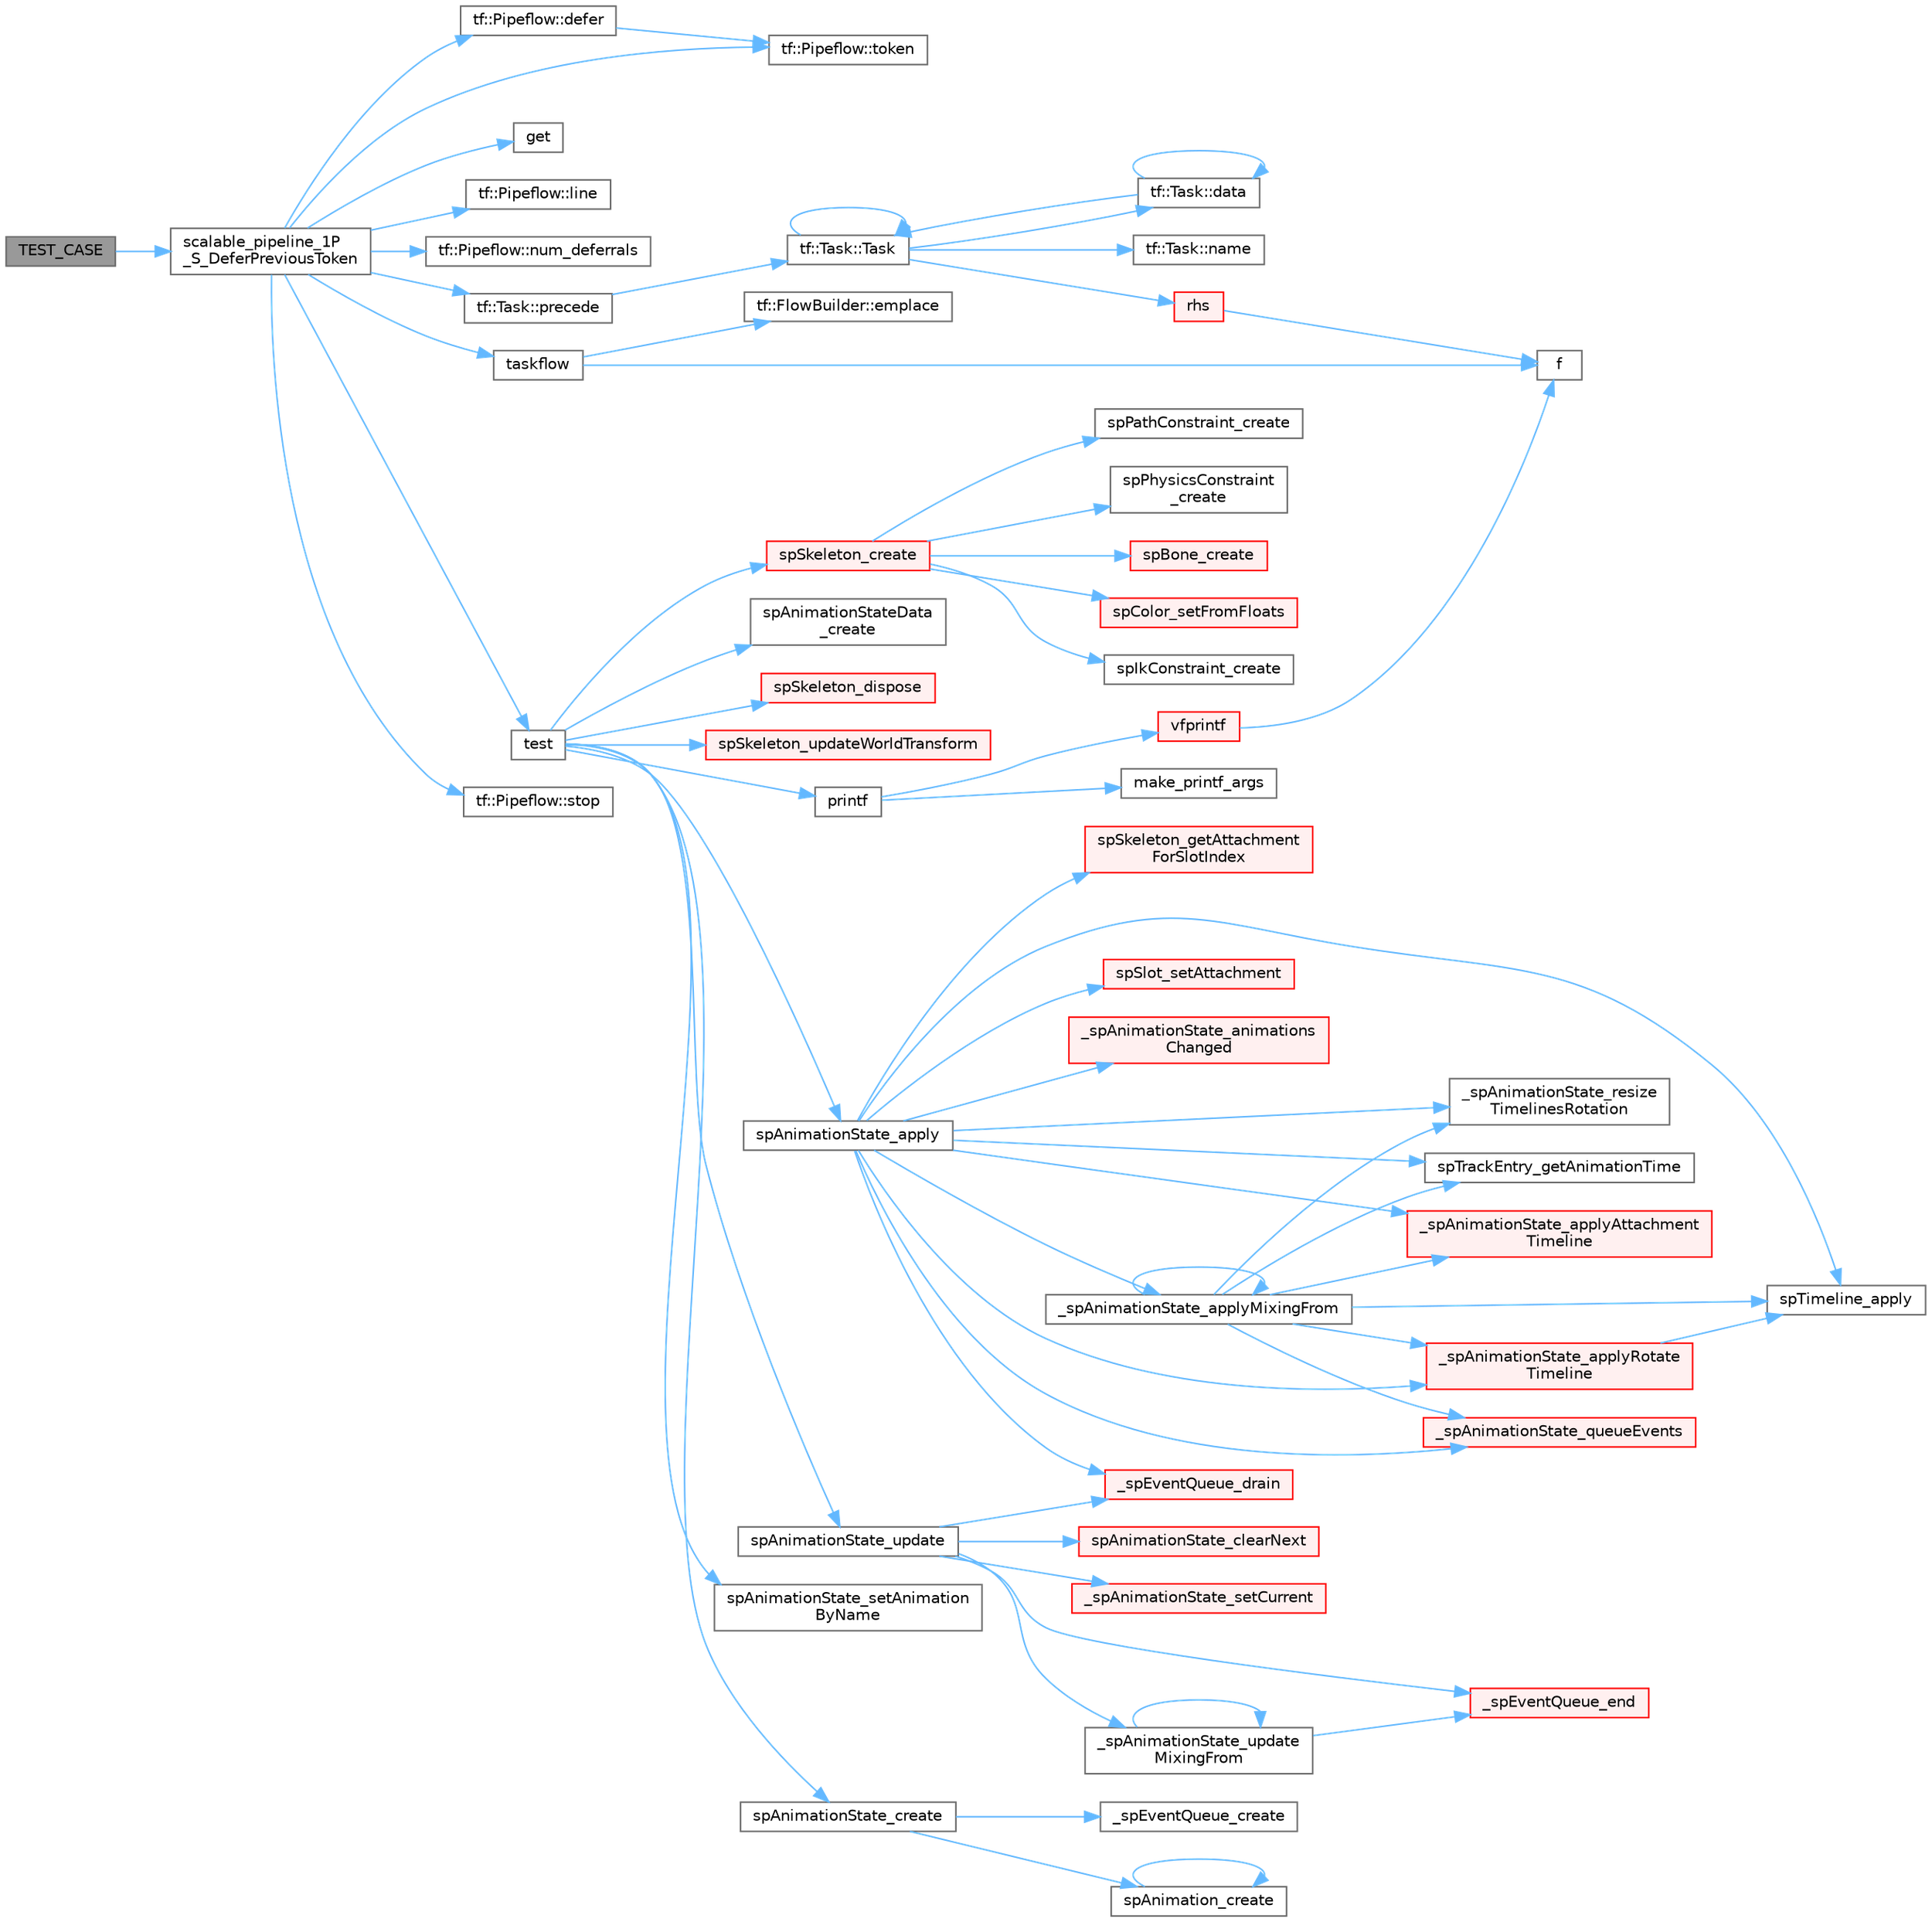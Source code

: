 digraph "TEST_CASE"
{
 // LATEX_PDF_SIZE
  bgcolor="transparent";
  edge [fontname=Helvetica,fontsize=10,labelfontname=Helvetica,labelfontsize=10];
  node [fontname=Helvetica,fontsize=10,shape=box,height=0.2,width=0.4];
  rankdir="LR";
  Node1 [id="Node000001",label="TEST_CASE",height=0.2,width=0.4,color="gray40", fillcolor="grey60", style="filled", fontcolor="black",tooltip=" "];
  Node1 -> Node2 [id="edge1_Node000001_Node000002",color="steelblue1",style="solid",tooltip=" "];
  Node2 [id="Node000002",label="scalable_pipeline_1P\l_S_DeferPreviousToken",height=0.2,width=0.4,color="grey40", fillcolor="white", style="filled",URL="$test__deferred__scalable__pipelines_8cpp.html#ab84957ae8808a59907371946e5ba7af6",tooltip=" "];
  Node2 -> Node3 [id="edge2_Node000002_Node000003",color="steelblue1",style="solid",tooltip=" "];
  Node3 [id="Node000003",label="tf::Pipeflow::defer",height=0.2,width=0.4,color="grey40", fillcolor="white", style="filled",URL="$classtf_1_1_pipeflow.html#a5fbd2326b68a69826423bf0528a7c961",tooltip="pushes token in _dependents"];
  Node3 -> Node4 [id="edge3_Node000003_Node000004",color="steelblue1",style="solid",tooltip=" "];
  Node4 [id="Node000004",label="tf::Pipeflow::token",height=0.2,width=0.4,color="grey40", fillcolor="white", style="filled",URL="$classtf_1_1_pipeflow.html#a295e5d884665c076f4ef5d78139f7c51",tooltip="queries the token identifier"];
  Node2 -> Node5 [id="edge4_Node000002_Node000005",color="steelblue1",style="solid",tooltip=" "];
  Node5 [id="Node000005",label="get",height=0.2,width=0.4,color="grey40", fillcolor="white", style="filled",URL="$stdlist__overload_8cpp.html#a120a90058439faee14791b33f94c0693",tooltip=" "];
  Node2 -> Node6 [id="edge5_Node000002_Node000006",color="steelblue1",style="solid",tooltip=" "];
  Node6 [id="Node000006",label="tf::Pipeflow::line",height=0.2,width=0.4,color="grey40", fillcolor="white", style="filled",URL="$classtf_1_1_pipeflow.html#afee054e6a99965d4b3e36ff903227e6c",tooltip="queries the line identifier of the present token"];
  Node2 -> Node7 [id="edge6_Node000002_Node000007",color="steelblue1",style="solid",tooltip=" "];
  Node7 [id="Node000007",label="tf::Pipeflow::num_deferrals",height=0.2,width=0.4,color="grey40", fillcolor="white", style="filled",URL="$classtf_1_1_pipeflow.html#a2f909c75e15b6bdf83faf2c0b74c7a74",tooltip="queries the number of deferrals"];
  Node2 -> Node8 [id="edge7_Node000002_Node000008",color="steelblue1",style="solid",tooltip=" "];
  Node8 [id="Node000008",label="tf::Task::precede",height=0.2,width=0.4,color="grey40", fillcolor="white", style="filled",URL="$classtf_1_1_task.html#a8c78c453295a553c1c016e4062da8588",tooltip="adds precedence links from this to other tasks"];
  Node8 -> Node9 [id="edge8_Node000008_Node000009",color="steelblue1",style="solid",tooltip=" "];
  Node9 [id="Node000009",label="tf::Task::Task",height=0.2,width=0.4,color="grey40", fillcolor="white", style="filled",URL="$classtf_1_1_task.html#a5ed7ba63e8eeaa0f21fe08c80aa474ba",tooltip="constructs an empty task"];
  Node9 -> Node10 [id="edge9_Node000009_Node000010",color="steelblue1",style="solid",tooltip=" "];
  Node10 [id="Node000010",label="tf::Task::data",height=0.2,width=0.4,color="grey40", fillcolor="white", style="filled",URL="$classtf_1_1_task.html#afd82ab6d6518d1142a72c4d2c97ff114",tooltip="assigns pointer to user data"];
  Node10 -> Node10 [id="edge10_Node000010_Node000010",color="steelblue1",style="solid",tooltip=" "];
  Node10 -> Node9 [id="edge11_Node000010_Node000009",color="steelblue1",style="solid",tooltip=" "];
  Node9 -> Node11 [id="edge12_Node000009_Node000011",color="steelblue1",style="solid",tooltip=" "];
  Node11 [id="Node000011",label="tf::Task::name",height=0.2,width=0.4,color="grey40", fillcolor="white", style="filled",URL="$classtf_1_1_task.html#a08ada0425b490997b6ff7f310107e5e3",tooltip="queries the name of the task"];
  Node9 -> Node12 [id="edge13_Node000009_Node000012",color="steelblue1",style="solid",tooltip=" "];
  Node12 [id="Node000012",label="rhs",height=0.2,width=0.4,color="red", fillcolor="#FFF0F0", style="filled",URL="$poisson_8cpp.html#a38c677f5cc4e47bc7505aef707c1bb83",tooltip=" "];
  Node12 -> Node13 [id="edge14_Node000012_Node000013",color="steelblue1",style="solid",tooltip=" "];
  Node13 [id="Node000013",label="f",height=0.2,width=0.4,color="grey40", fillcolor="white", style="filled",URL="$cxx11__tensor__map_8cpp.html#a7f507fea02198f6cb81c86640c7b1a4e",tooltip=" "];
  Node9 -> Node9 [id="edge15_Node000009_Node000009",color="steelblue1",style="solid",tooltip=" "];
  Node2 -> Node17 [id="edge16_Node000002_Node000017",color="steelblue1",style="solid",tooltip=" "];
  Node17 [id="Node000017",label="tf::Pipeflow::stop",height=0.2,width=0.4,color="grey40", fillcolor="white", style="filled",URL="$classtf_1_1_pipeflow.html#a830b7f204cb87fff17e8d424918d9453",tooltip="stops the pipeline scheduling"];
  Node2 -> Node18 [id="edge17_Node000002_Node000018",color="steelblue1",style="solid",tooltip=" "];
  Node18 [id="Node000018",label="taskflow",height=0.2,width=0.4,color="grey40", fillcolor="white", style="filled",URL="$sandbox_2jacobi_2taskflow_8cpp.html#a47af48e377b7c0ac855c12acd5b69b1e",tooltip=" "];
  Node18 -> Node19 [id="edge18_Node000018_Node000019",color="steelblue1",style="solid",tooltip=" "];
  Node19 [id="Node000019",label="tf::FlowBuilder::emplace",height=0.2,width=0.4,color="grey40", fillcolor="white", style="filled",URL="$classtf_1_1_flow_builder.html#a60d7a666cab71ecfa3010b2efb0d6b57",tooltip="creates a static task"];
  Node18 -> Node13 [id="edge19_Node000018_Node000013",color="steelblue1",style="solid",tooltip=" "];
  Node2 -> Node20 [id="edge20_Node000002_Node000020",color="steelblue1",style="solid",tooltip=" "];
  Node20 [id="Node000020",label="test",height=0.2,width=0.4,color="grey40", fillcolor="white", style="filled",URL="$external_2spine-runtimes_2spine-sfml_2c_2example_2main_8cpp.html#aac5f14f710620d78720c06cd063ec0ca",tooltip=" "];
  Node20 -> Node21 [id="edge21_Node000020_Node000021",color="steelblue1",style="solid",tooltip=" "];
  Node21 [id="Node000021",label="printf",height=0.2,width=0.4,color="grey40", fillcolor="white", style="filled",URL="$printf_8h.html#aee3ed3a831f25f07e7be3919fff2203a",tooltip=" "];
  Node21 -> Node22 [id="edge22_Node000021_Node000022",color="steelblue1",style="solid",tooltip=" "];
  Node22 [id="Node000022",label="make_printf_args",height=0.2,width=0.4,color="grey40", fillcolor="white", style="filled",URL="$printf_8h.html#a27dcc0efcda04388971dbea3c875f122",tooltip=" "];
  Node21 -> Node23 [id="edge23_Node000021_Node000023",color="steelblue1",style="solid",tooltip=" "];
  Node23 [id="Node000023",label="vfprintf",height=0.2,width=0.4,color="red", fillcolor="#FFF0F0", style="filled",URL="$printf_8h.html#abb30aad964fc771fb52cf3ad88649df2",tooltip=" "];
  Node23 -> Node13 [id="edge24_Node000023_Node000013",color="steelblue1",style="solid",tooltip=" "];
  Node20 -> Node51 [id="edge25_Node000020_Node000051",color="steelblue1",style="solid",tooltip=" "];
  Node51 [id="Node000051",label="spAnimationState_apply",height=0.2,width=0.4,color="grey40", fillcolor="white", style="filled",URL="$_animation_state_8c.html#a121811397a5e69b5d84b141172a860ad",tooltip=" "];
  Node51 -> Node52 [id="edge26_Node000051_Node000052",color="steelblue1",style="solid",tooltip=" "];
  Node52 [id="Node000052",label="_spAnimationState_animations\lChanged",height=0.2,width=0.4,color="red", fillcolor="#FFF0F0", style="filled",URL="$_animation_state_8c.html#a2e9127da71404d2e7f6715635f59714d",tooltip=" "];
  Node51 -> Node58 [id="edge27_Node000051_Node000058",color="steelblue1",style="solid",tooltip=" "];
  Node58 [id="Node000058",label="_spAnimationState_applyAttachment\lTimeline",height=0.2,width=0.4,color="red", fillcolor="#FFF0F0", style="filled",URL="$_animation_state_8c.html#a552cd264b22c69404ce34e0e773bcaa7",tooltip=" "];
  Node51 -> Node65 [id="edge28_Node000051_Node000065",color="steelblue1",style="solid",tooltip=" "];
  Node65 [id="Node000065",label="_spAnimationState_applyMixingFrom",height=0.2,width=0.4,color="grey40", fillcolor="white", style="filled",URL="$_animation_state_8c.html#ad872d0ff5d38b3ad75d02684ee46e3ef",tooltip=" "];
  Node65 -> Node58 [id="edge29_Node000065_Node000058",color="steelblue1",style="solid",tooltip=" "];
  Node65 -> Node65 [id="edge30_Node000065_Node000065",color="steelblue1",style="solid",tooltip=" "];
  Node65 -> Node66 [id="edge31_Node000065_Node000066",color="steelblue1",style="solid",tooltip=" "];
  Node66 [id="Node000066",label="_spAnimationState_applyRotate\lTimeline",height=0.2,width=0.4,color="red", fillcolor="#FFF0F0", style="filled",URL="$_animation_state_8c.html#a807375db0ba9e1c5a66ba60c03967a16",tooltip=" "];
  Node66 -> Node69 [id="edge32_Node000066_Node000069",color="steelblue1",style="solid",tooltip=" "];
  Node69 [id="Node000069",label="spTimeline_apply",height=0.2,width=0.4,color="grey40", fillcolor="white", style="filled",URL="$_animation_8c.html#a8f8846b1f976e08e2825cd8f2e4fed2a",tooltip=" "];
  Node65 -> Node70 [id="edge33_Node000065_Node000070",color="steelblue1",style="solid",tooltip=" "];
  Node70 [id="Node000070",label="_spAnimationState_queueEvents",height=0.2,width=0.4,color="red", fillcolor="#FFF0F0", style="filled",URL="$_animation_state_8c.html#a03841b3426944328c63e8dc965e5d202",tooltip=" "];
  Node65 -> Node77 [id="edge34_Node000065_Node000077",color="steelblue1",style="solid",tooltip=" "];
  Node77 [id="Node000077",label="_spAnimationState_resize\lTimelinesRotation",height=0.2,width=0.4,color="grey40", fillcolor="white", style="filled",URL="$_animation_state_8c.html#a586eb5371b2ecd094a959fb59981c011",tooltip=" "];
  Node65 -> Node69 [id="edge35_Node000065_Node000069",color="steelblue1",style="solid",tooltip=" "];
  Node65 -> Node78 [id="edge36_Node000065_Node000078",color="steelblue1",style="solid",tooltip=" "];
  Node78 [id="Node000078",label="spTrackEntry_getAnimationTime",height=0.2,width=0.4,color="grey40", fillcolor="white", style="filled",URL="$_animation_state_8c.html#a16e885e6da856346be434e44d94fff4d",tooltip=" "];
  Node51 -> Node66 [id="edge37_Node000051_Node000066",color="steelblue1",style="solid",tooltip=" "];
  Node51 -> Node70 [id="edge38_Node000051_Node000070",color="steelblue1",style="solid",tooltip=" "];
  Node51 -> Node77 [id="edge39_Node000051_Node000077",color="steelblue1",style="solid",tooltip=" "];
  Node51 -> Node79 [id="edge40_Node000051_Node000079",color="steelblue1",style="solid",tooltip=" "];
  Node79 [id="Node000079",label="_spEventQueue_drain",height=0.2,width=0.4,color="red", fillcolor="#FFF0F0", style="filled",URL="$_animation_state_8c.html#a2bb362df65f36453467acd9b360c600d",tooltip=" "];
  Node51 -> Node60 [id="edge41_Node000051_Node000060",color="steelblue1",style="solid",tooltip=" "];
  Node60 [id="Node000060",label="spSkeleton_getAttachment\lForSlotIndex",height=0.2,width=0.4,color="red", fillcolor="#FFF0F0", style="filled",URL="$_skeleton_8c.html#af67b15fea85286452cf9d8741a17b0ed",tooltip=" "];
  Node51 -> Node62 [id="edge42_Node000051_Node000062",color="steelblue1",style="solid",tooltip=" "];
  Node62 [id="Node000062",label="spSlot_setAttachment",height=0.2,width=0.4,color="red", fillcolor="#FFF0F0", style="filled",URL="$_slot_8c.html#a56d5b092e9d5418595813cec61d447cc",tooltip=" "];
  Node51 -> Node69 [id="edge43_Node000051_Node000069",color="steelblue1",style="solid",tooltip=" "];
  Node51 -> Node78 [id="edge44_Node000051_Node000078",color="steelblue1",style="solid",tooltip=" "];
  Node20 -> Node82 [id="edge45_Node000020_Node000082",color="steelblue1",style="solid",tooltip=" "];
  Node82 [id="Node000082",label="spAnimationState_create",height=0.2,width=0.4,color="grey40", fillcolor="white", style="filled",URL="$_animation_state_8c.html#a87beba99c1cc332a37af3d16d15454fd",tooltip=" "];
  Node82 -> Node83 [id="edge46_Node000082_Node000083",color="steelblue1",style="solid",tooltip=" "];
  Node83 [id="Node000083",label="_spEventQueue_create",height=0.2,width=0.4,color="grey40", fillcolor="white", style="filled",URL="$_animation_state_8c.html#a88ef8a5fb0d701a8e462f6963f0592cd",tooltip=" "];
  Node82 -> Node84 [id="edge47_Node000082_Node000084",color="steelblue1",style="solid",tooltip=" "];
  Node84 [id="Node000084",label="spAnimation_create",height=0.2,width=0.4,color="grey40", fillcolor="white", style="filled",URL="$_animation_8c.html#a65727a6d5fed75b3c730b88337a91070",tooltip=" "];
  Node84 -> Node84 [id="edge48_Node000084_Node000084",color="steelblue1",style="solid",tooltip=" "];
  Node20 -> Node85 [id="edge49_Node000020_Node000085",color="steelblue1",style="solid",tooltip=" "];
  Node85 [id="Node000085",label="spAnimationState_setAnimation\lByName",height=0.2,width=0.4,color="grey40", fillcolor="white", style="filled",URL="$spine-c_2include_2spine_2_animation_state_8h.html#a886473af828c2ec1222f62ea8aa5e470",tooltip=" "];
  Node20 -> Node86 [id="edge50_Node000020_Node000086",color="steelblue1",style="solid",tooltip=" "];
  Node86 [id="Node000086",label="spAnimationState_update",height=0.2,width=0.4,color="grey40", fillcolor="white", style="filled",URL="$_animation_state_8c.html#a6e0eaef7d5f047204c709cee9f51ef08",tooltip=" "];
  Node86 -> Node87 [id="edge51_Node000086_Node000087",color="steelblue1",style="solid",tooltip=" "];
  Node87 [id="Node000087",label="_spAnimationState_setCurrent",height=0.2,width=0.4,color="red", fillcolor="#FFF0F0", style="filled",URL="$_animation_state_8c.html#a7fd9c2b5f1e4e7ad96f8483118220e53",tooltip=" "];
  Node86 -> Node91 [id="edge52_Node000086_Node000091",color="steelblue1",style="solid",tooltip=" "];
  Node91 [id="Node000091",label="_spAnimationState_update\lMixingFrom",height=0.2,width=0.4,color="grey40", fillcolor="white", style="filled",URL="$_animation_state_8c.html#a811bfe34d8d6ae14d016aba963f38a5f",tooltip=" "];
  Node91 -> Node91 [id="edge53_Node000091_Node000091",color="steelblue1",style="solid",tooltip=" "];
  Node91 -> Node92 [id="edge54_Node000091_Node000092",color="steelblue1",style="solid",tooltip=" "];
  Node92 [id="Node000092",label="_spEventQueue_end",height=0.2,width=0.4,color="red", fillcolor="#FFF0F0", style="filled",URL="$_animation_state_8c.html#ae86eaf55ad672f17dcb738d9481d7bb9",tooltip=" "];
  Node86 -> Node79 [id="edge55_Node000086_Node000079",color="steelblue1",style="solid",tooltip=" "];
  Node86 -> Node92 [id="edge56_Node000086_Node000092",color="steelblue1",style="solid",tooltip=" "];
  Node86 -> Node93 [id="edge57_Node000086_Node000093",color="steelblue1",style="solid",tooltip=" "];
  Node93 [id="Node000093",label="spAnimationState_clearNext",height=0.2,width=0.4,color="red", fillcolor="#FFF0F0", style="filled",URL="$_animation_state_8c.html#a1116b24b2fd4730966c0c1705f16a515",tooltip=" "];
  Node20 -> Node95 [id="edge58_Node000020_Node000095",color="steelblue1",style="solid",tooltip=" "];
  Node95 [id="Node000095",label="spAnimationStateData\l_create",height=0.2,width=0.4,color="grey40", fillcolor="white", style="filled",URL="$_animation_state_data_8c.html#a8c7606d99b6d3ca45a45f696191e184b",tooltip=" "];
  Node20 -> Node96 [id="edge59_Node000020_Node000096",color="steelblue1",style="solid",tooltip=" "];
  Node96 [id="Node000096",label="spSkeleton_create",height=0.2,width=0.4,color="red", fillcolor="#FFF0F0", style="filled",URL="$_skeleton_8c.html#adafc127ff4d17039cb355ad7941b4687",tooltip=" "];
  Node96 -> Node97 [id="edge60_Node000096_Node000097",color="steelblue1",style="solid",tooltip=" "];
  Node97 [id="Node000097",label="spBone_create",height=0.2,width=0.4,color="red", fillcolor="#FFF0F0", style="filled",URL="$_bone_8c.html#a672c3edad19d7bf482bf13e7f01ee97b",tooltip=" "];
  Node96 -> Node99 [id="edge61_Node000096_Node000099",color="steelblue1",style="solid",tooltip=" "];
  Node99 [id="Node000099",label="spColor_setFromFloats",height=0.2,width=0.4,color="red", fillcolor="#FFF0F0", style="filled",URL="$_color_8c.html#aef2bc0c9016302022f25c89ba5b36a2c",tooltip=" "];
  Node96 -> Node101 [id="edge62_Node000096_Node000101",color="steelblue1",style="solid",tooltip=" "];
  Node101 [id="Node000101",label="spIkConstraint_create",height=0.2,width=0.4,color="grey40", fillcolor="white", style="filled",URL="$spine-c_2include_2spine_2_ik_constraint_8h.html#adc550d0f541e94be4e2d44930dcc8b2e",tooltip=" "];
  Node96 -> Node102 [id="edge63_Node000096_Node000102",color="steelblue1",style="solid",tooltip=" "];
  Node102 [id="Node000102",label="spPathConstraint_create",height=0.2,width=0.4,color="grey40", fillcolor="white", style="filled",URL="$spine-c_2include_2spine_2_path_constraint_8h.html#adcee199676387bd744e4b147c99eb39b",tooltip=" "];
  Node96 -> Node103 [id="edge64_Node000096_Node000103",color="steelblue1",style="solid",tooltip=" "];
  Node103 [id="Node000103",label="spPhysicsConstraint\l_create",height=0.2,width=0.4,color="grey40", fillcolor="white", style="filled",URL="$_physics_constraint_8c.html#a32a2345e660c659a94668d1de4dba981",tooltip=" "];
  Node20 -> Node119 [id="edge65_Node000020_Node000119",color="steelblue1",style="solid",tooltip=" "];
  Node119 [id="Node000119",label="spSkeleton_dispose",height=0.2,width=0.4,color="red", fillcolor="#FFF0F0", style="filled",URL="$_skeleton_8c.html#a77f856011e09776af5a8d8e45446bc72",tooltip=" "];
  Node20 -> Node126 [id="edge66_Node000020_Node000126",color="steelblue1",style="solid",tooltip=" "];
  Node126 [id="Node000126",label="spSkeleton_updateWorldTransform",height=0.2,width=0.4,color="red", fillcolor="#FFF0F0", style="filled",URL="$_skeleton_8c.html#aacbe2c41263148e0b8e88724bd6e19a8",tooltip=" "];
  Node2 -> Node4 [id="edge67_Node000002_Node000004",color="steelblue1",style="solid",tooltip=" "];
}
